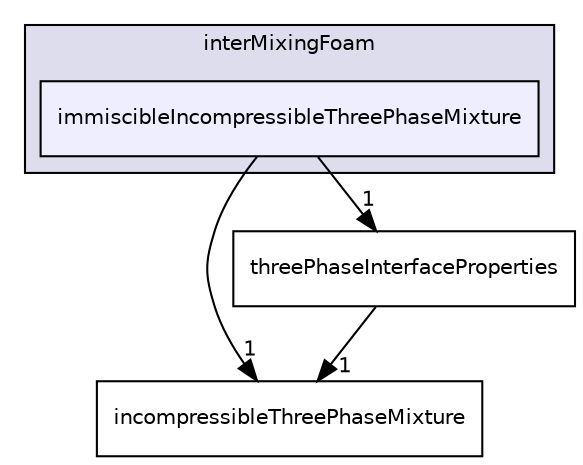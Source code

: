 digraph "applications/solvers/multiphase/interFoam/interMixingFoam/immiscibleIncompressibleThreePhaseMixture" {
  bgcolor=transparent;
  compound=true
  node [ fontsize="10", fontname="Helvetica"];
  edge [ labelfontsize="10", labelfontname="Helvetica"];
  subgraph clusterdir_011fa2c206d871c34274e95e94b6d3f0 {
    graph [ bgcolor="#ddddee", pencolor="black", label="interMixingFoam" fontname="Helvetica", fontsize="10", URL="dir_011fa2c206d871c34274e95e94b6d3f0.html"]
  dir_a8cb270b8e0465a49a6ee7d487836ab6 [shape=box, label="immiscibleIncompressibleThreePhaseMixture", style="filled", fillcolor="#eeeeff", pencolor="black", URL="dir_a8cb270b8e0465a49a6ee7d487836ab6.html"];
  }
  dir_739f0f82caf86bc6717e811a1995f7e5 [shape=box label="incompressibleThreePhaseMixture" URL="dir_739f0f82caf86bc6717e811a1995f7e5.html"];
  dir_6d13952641fb818872efe65013d54c93 [shape=box label="threePhaseInterfaceProperties" URL="dir_6d13952641fb818872efe65013d54c93.html"];
  dir_a8cb270b8e0465a49a6ee7d487836ab6->dir_739f0f82caf86bc6717e811a1995f7e5 [headlabel="1", labeldistance=1.5 headhref="dir_000161_000162.html"];
  dir_a8cb270b8e0465a49a6ee7d487836ab6->dir_6d13952641fb818872efe65013d54c93 [headlabel="1", labeldistance=1.5 headhref="dir_000161_000163.html"];
  dir_6d13952641fb818872efe65013d54c93->dir_739f0f82caf86bc6717e811a1995f7e5 [headlabel="1", labeldistance=1.5 headhref="dir_000163_000162.html"];
}
